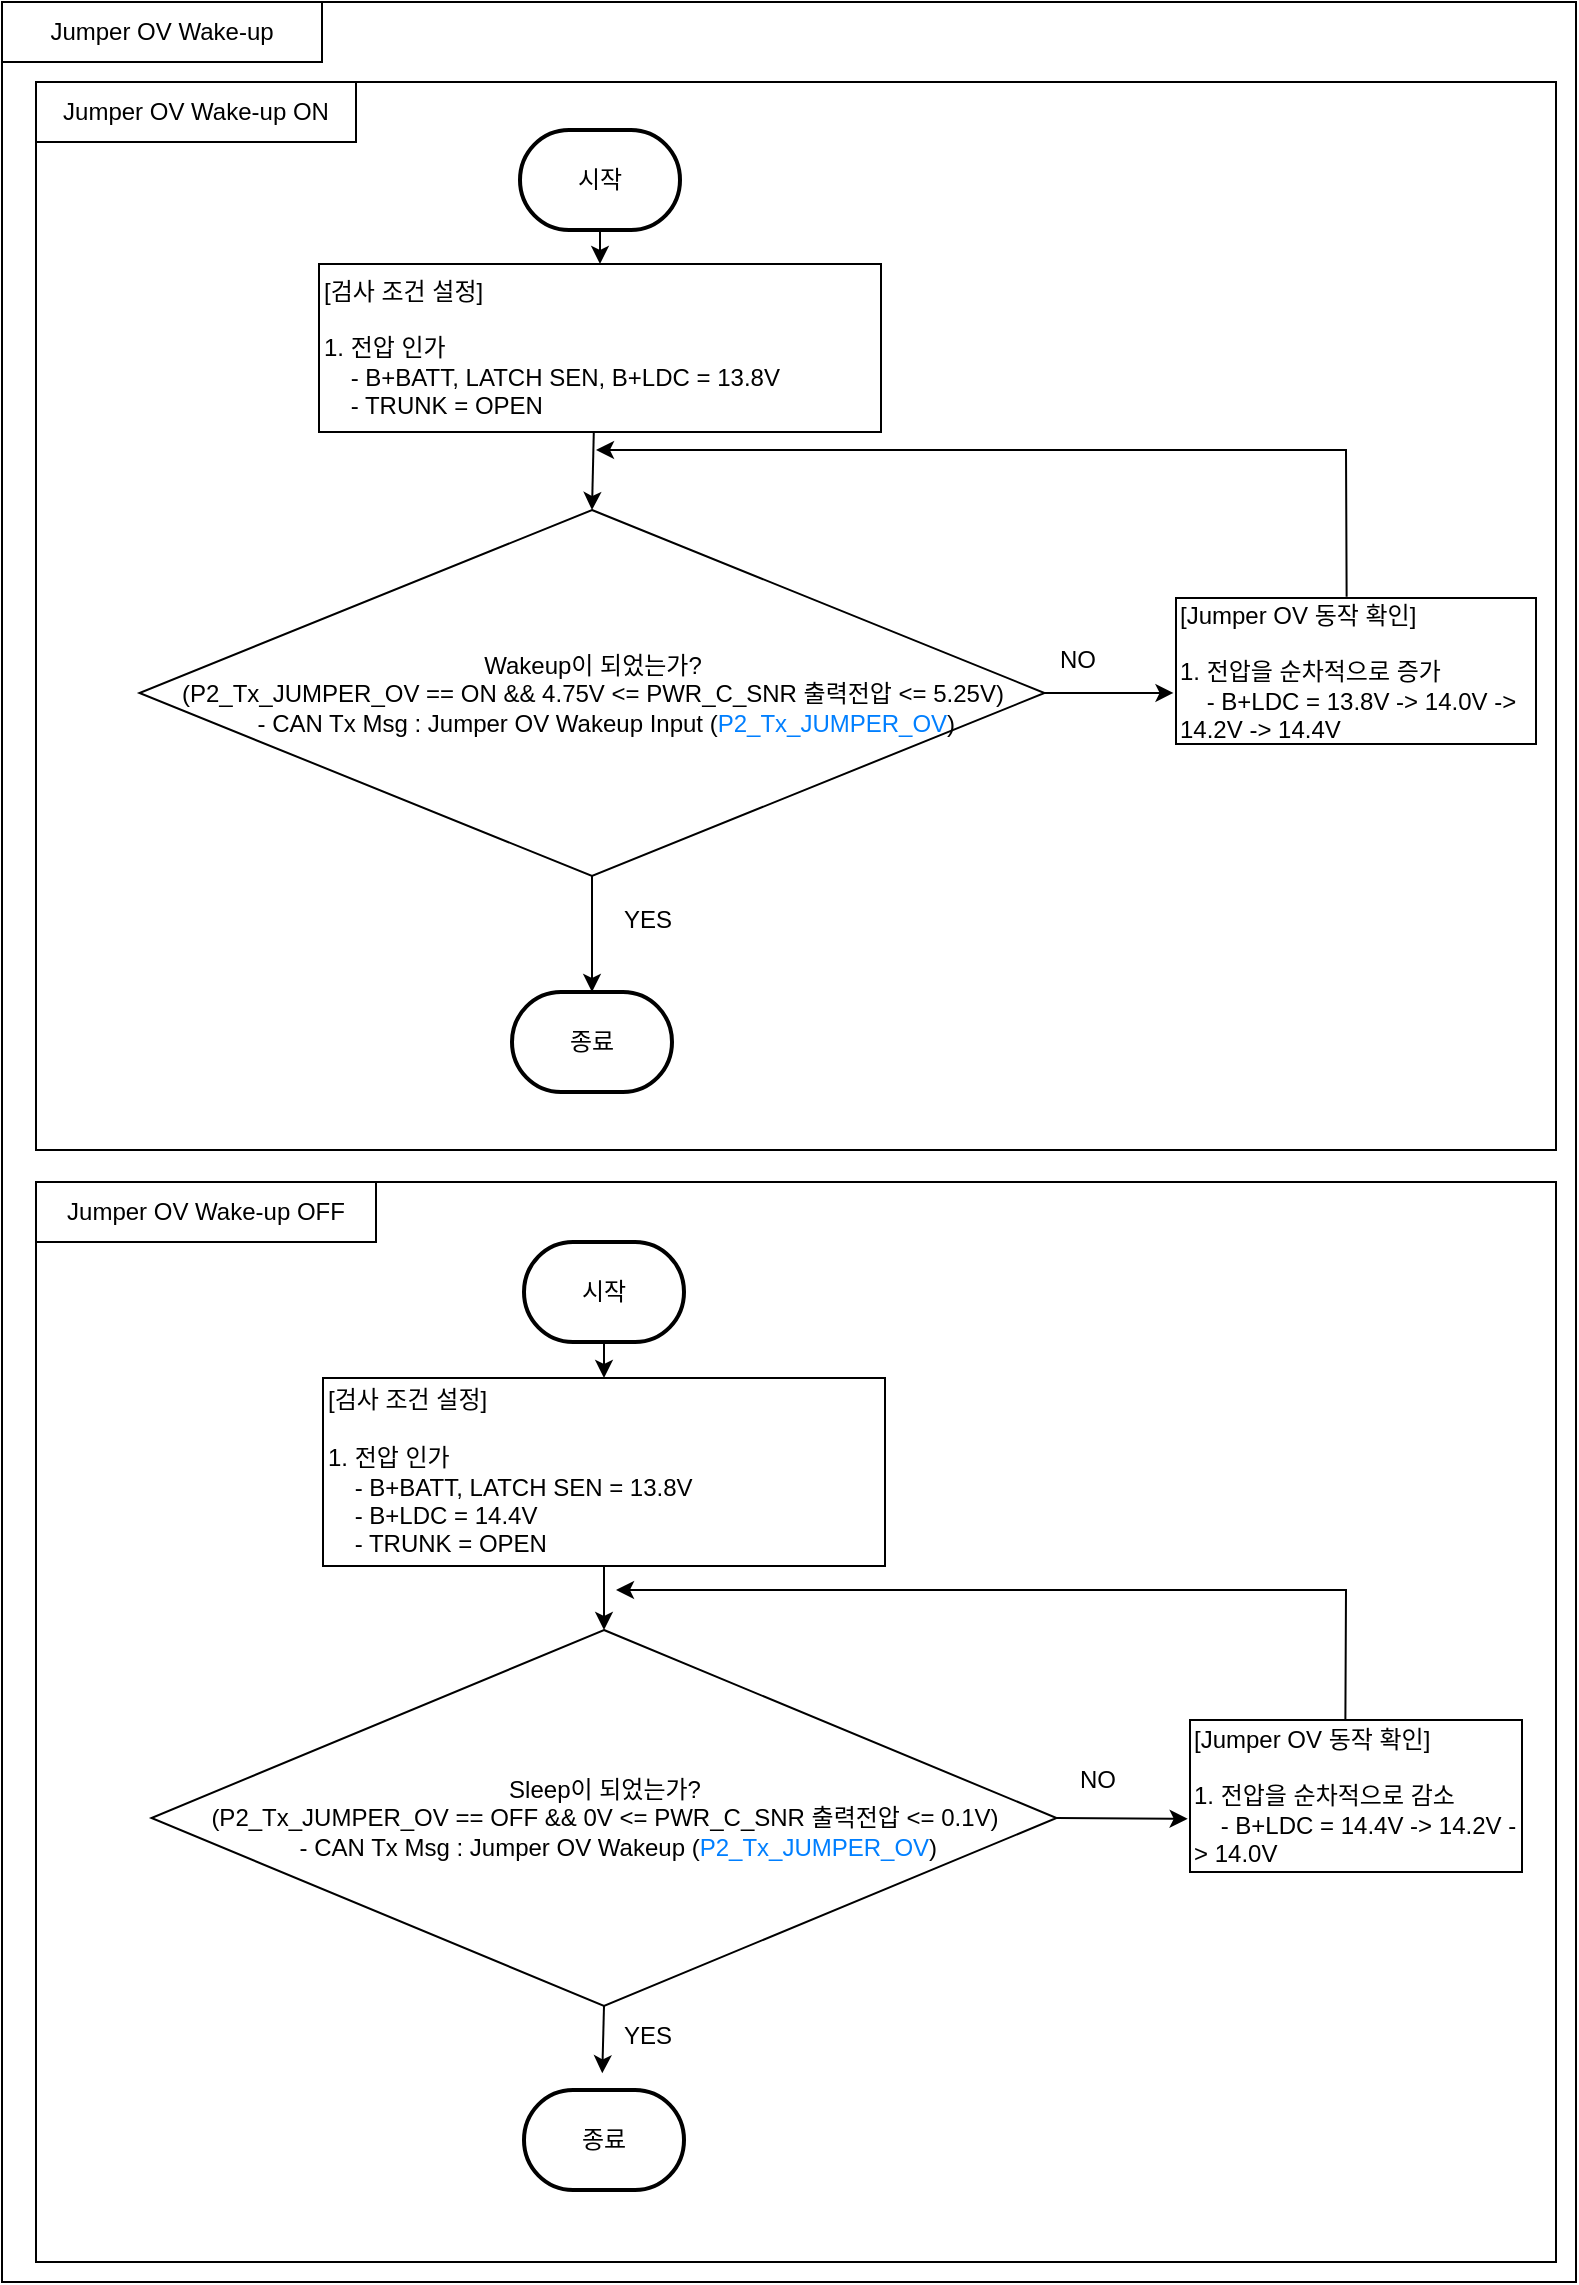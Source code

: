 <mxfile version="23.0.0" type="github">
  <diagram name="페이지-1" id="fEnY4iOkhv4XJhf2eD4B">
    <mxGraphModel dx="1136" dy="-466" grid="1" gridSize="10" guides="1" tooltips="1" connect="1" arrows="1" fold="1" page="1" pageScale="1" pageWidth="827" pageHeight="1169" math="0" shadow="0">
      <root>
        <mxCell id="0" />
        <mxCell id="1" parent="0" />
        <mxCell id="GIYgSABrDIUkGp1uLft4-9" value="" style="rounded=0;whiteSpace=wrap;html=1;" parent="1" vertex="1">
          <mxGeometry x="23" y="1190" width="787" height="1140" as="geometry" />
        </mxCell>
        <mxCell id="GIYgSABrDIUkGp1uLft4-10" value="Jumper OV Wake-up" style="rounded=0;whiteSpace=wrap;html=1;" parent="1" vertex="1">
          <mxGeometry x="23" y="1190" width="160" height="30" as="geometry" />
        </mxCell>
        <mxCell id="4ckRqdpDPiqs74uObfjG-1" value="" style="rounded=0;whiteSpace=wrap;html=1;" parent="1" vertex="1">
          <mxGeometry x="40" y="1230" width="760" height="534" as="geometry" />
        </mxCell>
        <mxCell id="4ckRqdpDPiqs74uObfjG-11" value="Jumper OV Wake-up ON" style="rounded=0;whiteSpace=wrap;html=1;" parent="1" vertex="1">
          <mxGeometry x="40" y="1230" width="160" height="30" as="geometry" />
        </mxCell>
        <mxCell id="4ckRqdpDPiqs74uObfjG-2" value="시작" style="strokeWidth=2;html=1;shape=mxgraph.flowchart.terminator;whiteSpace=wrap;" parent="1" vertex="1">
          <mxGeometry x="282" y="1254" width="80" height="50" as="geometry" />
        </mxCell>
        <mxCell id="4ckRqdpDPiqs74uObfjG-4" value="[검사 조건 설정]&lt;br&gt;&lt;br&gt;1. 전압 인가&lt;br&gt;&amp;nbsp; &amp;nbsp; - B+BATT, LATCH SEN, B+LDC = 13.8V&lt;br&gt;&amp;nbsp; &amp;nbsp; - TRUNK = OPEN" style="rounded=0;whiteSpace=wrap;html=1;align=left;" parent="1" vertex="1">
          <mxGeometry x="181.5" y="1321" width="281" height="84" as="geometry" />
        </mxCell>
        <mxCell id="4ckRqdpDPiqs74uObfjG-5" value="Wakeup이 되었는가?&lt;br&gt;(P2_Tx_JUMPER_OV&amp;nbsp;== ON &amp;amp;&amp;amp; 4.75V &amp;lt;= PWR_C_SNR 출력전압 &amp;lt;= 5.25V)&lt;br&gt;&amp;nbsp; &amp;nbsp; - CAN Tx Msg :&amp;nbsp;Jumper OV Wakeup&amp;nbsp;Input&amp;nbsp;(&lt;font style=&quot;border-color: var(--border-color); text-align: left;&quot; color=&quot;#007fff&quot;&gt;P2_Tx_JUMPER_OV&lt;/font&gt;&lt;span style=&quot;text-align: left;&quot;&gt;)&lt;/span&gt;" style="rhombus;whiteSpace=wrap;html=1;" parent="1" vertex="1">
          <mxGeometry x="91.75" y="1444" width="452.5" height="183" as="geometry" />
        </mxCell>
        <mxCell id="4ckRqdpDPiqs74uObfjG-7" value="" style="endArrow=classic;html=1;rounded=0;exitX=0.5;exitY=1;exitDx=0;exitDy=0;exitPerimeter=0;entryX=0.5;entryY=0;entryDx=0;entryDy=0;" parent="1" source="4ckRqdpDPiqs74uObfjG-2" target="4ckRqdpDPiqs74uObfjG-4" edge="1">
          <mxGeometry width="50" height="50" relative="1" as="geometry">
            <mxPoint x="48" y="1354" as="sourcePoint" />
            <mxPoint x="98" y="1304" as="targetPoint" />
          </mxGeometry>
        </mxCell>
        <mxCell id="4ckRqdpDPiqs74uObfjG-9" value="[Jumper OV 동작 확인]&lt;br&gt;&lt;br&gt;1. 전압을 순차적으로 증가&lt;br&gt;&amp;nbsp; &amp;nbsp; - B+LDC = 13.8V -&amp;gt; 14.0V -&amp;gt; 14.2V -&amp;gt; 14.4V" style="rounded=0;whiteSpace=wrap;html=1;align=left;" parent="1" vertex="1">
          <mxGeometry x="610" y="1488" width="180" height="73" as="geometry" />
        </mxCell>
        <mxCell id="4ckRqdpDPiqs74uObfjG-10" value="" style="endArrow=classic;html=1;rounded=0;exitX=1;exitY=0.5;exitDx=0;exitDy=0;entryX=-0.007;entryY=0.65;entryDx=0;entryDy=0;entryPerimeter=0;" parent="1" source="4ckRqdpDPiqs74uObfjG-5" target="4ckRqdpDPiqs74uObfjG-9" edge="1">
          <mxGeometry width="50" height="50" relative="1" as="geometry">
            <mxPoint x="526" y="1573" as="sourcePoint" />
            <mxPoint x="576" y="1523" as="targetPoint" />
          </mxGeometry>
        </mxCell>
        <mxCell id="4ckRqdpDPiqs74uObfjG-14" value="YES" style="text;html=1;strokeColor=none;fillColor=none;align=center;verticalAlign=middle;whiteSpace=wrap;rounded=0;" parent="1" vertex="1">
          <mxGeometry x="315.5" y="1634" width="60" height="30" as="geometry" />
        </mxCell>
        <mxCell id="4ckRqdpDPiqs74uObfjG-15" value="NO" style="text;html=1;strokeColor=none;fillColor=none;align=center;verticalAlign=middle;whiteSpace=wrap;rounded=0;" parent="1" vertex="1">
          <mxGeometry x="531" y="1504" width="60" height="30" as="geometry" />
        </mxCell>
        <mxCell id="4ckRqdpDPiqs74uObfjG-16" value="" style="endArrow=classic;html=1;rounded=0;exitX=0.474;exitY=-0.009;exitDx=0;exitDy=0;exitPerimeter=0;" parent="1" source="4ckRqdpDPiqs74uObfjG-9" edge="1">
          <mxGeometry width="50" height="50" relative="1" as="geometry">
            <mxPoint x="650" y="1560" as="sourcePoint" />
            <mxPoint x="320" y="1414" as="targetPoint" />
            <Array as="points">
              <mxPoint x="695" y="1414" />
            </Array>
          </mxGeometry>
        </mxCell>
        <mxCell id="4ckRqdpDPiqs74uObfjG-17" value="" style="endArrow=classic;html=1;rounded=0;exitX=0.489;exitY=0.996;exitDx=0;exitDy=0;entryX=0.5;entryY=0;entryDx=0;entryDy=0;exitPerimeter=0;" parent="1" source="4ckRqdpDPiqs74uObfjG-4" target="4ckRqdpDPiqs74uObfjG-5" edge="1">
          <mxGeometry width="50" height="50" relative="1" as="geometry">
            <mxPoint x="539" y="1434" as="sourcePoint" />
            <mxPoint x="322.593" y="1416.225" as="targetPoint" />
          </mxGeometry>
        </mxCell>
        <mxCell id="GIYgSABrDIUkGp1uLft4-2" value="" style="endArrow=classic;html=1;rounded=0;exitX=0.5;exitY=1;exitDx=0;exitDy=0;entryX=0.5;entryY=0;entryDx=0;entryDy=0;entryPerimeter=0;" parent="1" source="4ckRqdpDPiqs74uObfjG-5" target="GIYgSABrDIUkGp1uLft4-6" edge="1">
          <mxGeometry width="50" height="50" relative="1" as="geometry">
            <mxPoint x="316" y="1683" as="sourcePoint" />
            <mxPoint x="309.71" y="1709.631" as="targetPoint" />
          </mxGeometry>
        </mxCell>
        <mxCell id="GIYgSABrDIUkGp1uLft4-4" value="" style="rounded=0;whiteSpace=wrap;html=1;" parent="1" vertex="1">
          <mxGeometry x="40" y="1780" width="760" height="540" as="geometry" />
        </mxCell>
        <mxCell id="GIYgSABrDIUkGp1uLft4-5" value="Jumper OV Wake-up OFF" style="rounded=0;whiteSpace=wrap;html=1;" parent="1" vertex="1">
          <mxGeometry x="40" y="1780" width="170" height="30" as="geometry" />
        </mxCell>
        <mxCell id="4ckRqdpDPiqs74uObfjG-13" value="" style="endArrow=classic;html=1;rounded=0;exitX=0.5;exitY=1;exitDx=0;exitDy=0;entryX=0.5;entryY=0;entryDx=0;entryDy=0;exitPerimeter=0;" parent="1" source="GIYgSABrDIUkGp1uLft4-11" target="GIYgSABrDIUkGp1uLft4-8" edge="1">
          <mxGeometry width="50" height="50" relative="1" as="geometry">
            <mxPoint x="323.5" y="1804.5" as="sourcePoint" />
            <mxPoint x="323.982" y="1890.442" as="targetPoint" />
          </mxGeometry>
        </mxCell>
        <mxCell id="4ckRqdpDPiqs74uObfjG-37" value="종료" style="strokeWidth=2;html=1;shape=mxgraph.flowchart.terminator;whiteSpace=wrap;" parent="1" vertex="1">
          <mxGeometry x="284" y="2234" width="80" height="50" as="geometry" />
        </mxCell>
        <mxCell id="4ckRqdpDPiqs74uObfjG-41" value="[Jumper OV 동작 확인]&lt;br&gt;&lt;br&gt;1. 전압을 순차적으로 감소&lt;br style=&quot;border-color: var(--border-color);&quot;&gt;&amp;nbsp; &amp;nbsp; - B+LDC = 14.4V -&amp;gt; 14.2V -&amp;gt; 14.0V" style="rounded=0;whiteSpace=wrap;html=1;align=left;" parent="1" vertex="1">
          <mxGeometry x="617" y="2049" width="166" height="76" as="geometry" />
        </mxCell>
        <mxCell id="4ckRqdpDPiqs74uObfjG-42" value="" style="endArrow=classic;html=1;rounded=0;exitX=1;exitY=0.5;exitDx=0;exitDy=0;entryX=-0.007;entryY=0.65;entryDx=0;entryDy=0;entryPerimeter=0;" parent="1" source="GIYgSABrDIUkGp1uLft4-8" target="4ckRqdpDPiqs74uObfjG-41" edge="1">
          <mxGeometry width="50" height="50" relative="1" as="geometry">
            <mxPoint x="429" y="2129" as="sourcePoint" />
            <mxPoint x="585" y="2009" as="targetPoint" />
          </mxGeometry>
        </mxCell>
        <mxCell id="4ckRqdpDPiqs74uObfjG-44" value="" style="endArrow=classic;html=1;rounded=0;exitX=0.5;exitY=1;exitDx=0;exitDy=0;entryX=0.533;entryY=0.022;entryDx=0;entryDy=0;entryPerimeter=0;" parent="1" source="GIYgSABrDIUkGp1uLft4-8" edge="1">
          <mxGeometry width="50" height="50" relative="1" as="geometry">
            <mxPoint x="324" y="2169" as="sourcePoint" />
            <mxPoint x="323.14" y="2225.66" as="targetPoint" />
          </mxGeometry>
        </mxCell>
        <mxCell id="4ckRqdpDPiqs74uObfjG-45" value="NO" style="text;html=1;strokeColor=none;fillColor=none;align=center;verticalAlign=middle;whiteSpace=wrap;rounded=0;" parent="1" vertex="1">
          <mxGeometry x="541" y="2064" width="60" height="30" as="geometry" />
        </mxCell>
        <mxCell id="4ckRqdpDPiqs74uObfjG-46" value="YES" style="text;html=1;strokeColor=none;fillColor=none;align=center;verticalAlign=middle;whiteSpace=wrap;rounded=0;" parent="1" vertex="1">
          <mxGeometry x="315.5" y="2192" width="60" height="30" as="geometry" />
        </mxCell>
        <mxCell id="4ckRqdpDPiqs74uObfjG-47" value="" style="endArrow=classic;html=1;rounded=0;exitX=0.468;exitY=-0.003;exitDx=0;exitDy=0;exitPerimeter=0;" parent="1" source="4ckRqdpDPiqs74uObfjG-41" edge="1">
          <mxGeometry width="50" height="50" relative="1" as="geometry">
            <mxPoint x="660" y="1999" as="sourcePoint" />
            <mxPoint x="330" y="1984" as="targetPoint" />
            <Array as="points">
              <mxPoint x="695" y="1984" />
            </Array>
          </mxGeometry>
        </mxCell>
        <mxCell id="GIYgSABrDIUkGp1uLft4-6" value="종료" style="strokeWidth=2;html=1;shape=mxgraph.flowchart.terminator;whiteSpace=wrap;" parent="1" vertex="1">
          <mxGeometry x="278" y="1685" width="80" height="50" as="geometry" />
        </mxCell>
        <mxCell id="GIYgSABrDIUkGp1uLft4-7" value="시작" style="strokeWidth=2;html=1;shape=mxgraph.flowchart.terminator;whiteSpace=wrap;" parent="1" vertex="1">
          <mxGeometry x="284" y="1810" width="80" height="50" as="geometry" />
        </mxCell>
        <mxCell id="GIYgSABrDIUkGp1uLft4-8" value="Sleep이 되었는가?&lt;br&gt;(P2_Tx_JUMPER_OV&amp;nbsp;== OFF &amp;amp;&amp;amp; 0V &amp;lt;= PWR_C_SNR 출력전압 &amp;lt;= 0.1V)&lt;br&gt;&amp;nbsp; &amp;nbsp; - CAN Tx Msg :&amp;nbsp;Jumper OV Wakeup (&lt;font style=&quot;border-color: var(--border-color); text-align: left;&quot; color=&quot;#007fff&quot;&gt;P2_Tx_JUMPER_OV&lt;/font&gt;&lt;span style=&quot;text-align: left;&quot;&gt;)&lt;/span&gt;" style="rhombus;whiteSpace=wrap;html=1;" parent="1" vertex="1">
          <mxGeometry x="97.75" y="2004" width="452.5" height="188" as="geometry" />
        </mxCell>
        <mxCell id="GIYgSABrDIUkGp1uLft4-12" value="" style="endArrow=classic;html=1;rounded=0;exitX=0.5;exitY=1;exitDx=0;exitDy=0;entryX=0.5;entryY=0;entryDx=0;entryDy=0;exitPerimeter=0;" parent="1" source="GIYgSABrDIUkGp1uLft4-7" target="GIYgSABrDIUkGp1uLft4-11" edge="1">
          <mxGeometry width="50" height="50" relative="1" as="geometry">
            <mxPoint x="324" y="1864" as="sourcePoint" />
            <mxPoint x="324" y="2004" as="targetPoint" />
          </mxGeometry>
        </mxCell>
        <mxCell id="GIYgSABrDIUkGp1uLft4-11" value="[검사 조건 설정]&lt;br&gt;&lt;br&gt;1. 전압 인가&lt;br&gt;&amp;nbsp; &amp;nbsp; - B+BATT, LATCH SEN = 13.8V&lt;br&gt;&amp;nbsp; &amp;nbsp; - B+LDC = 14.4V&lt;br&gt;&amp;nbsp; &amp;nbsp; - TRUNK = OPEN" style="rounded=0;whiteSpace=wrap;html=1;align=left;" parent="1" vertex="1">
          <mxGeometry x="183.5" y="1878" width="281" height="94" as="geometry" />
        </mxCell>
      </root>
    </mxGraphModel>
  </diagram>
</mxfile>
